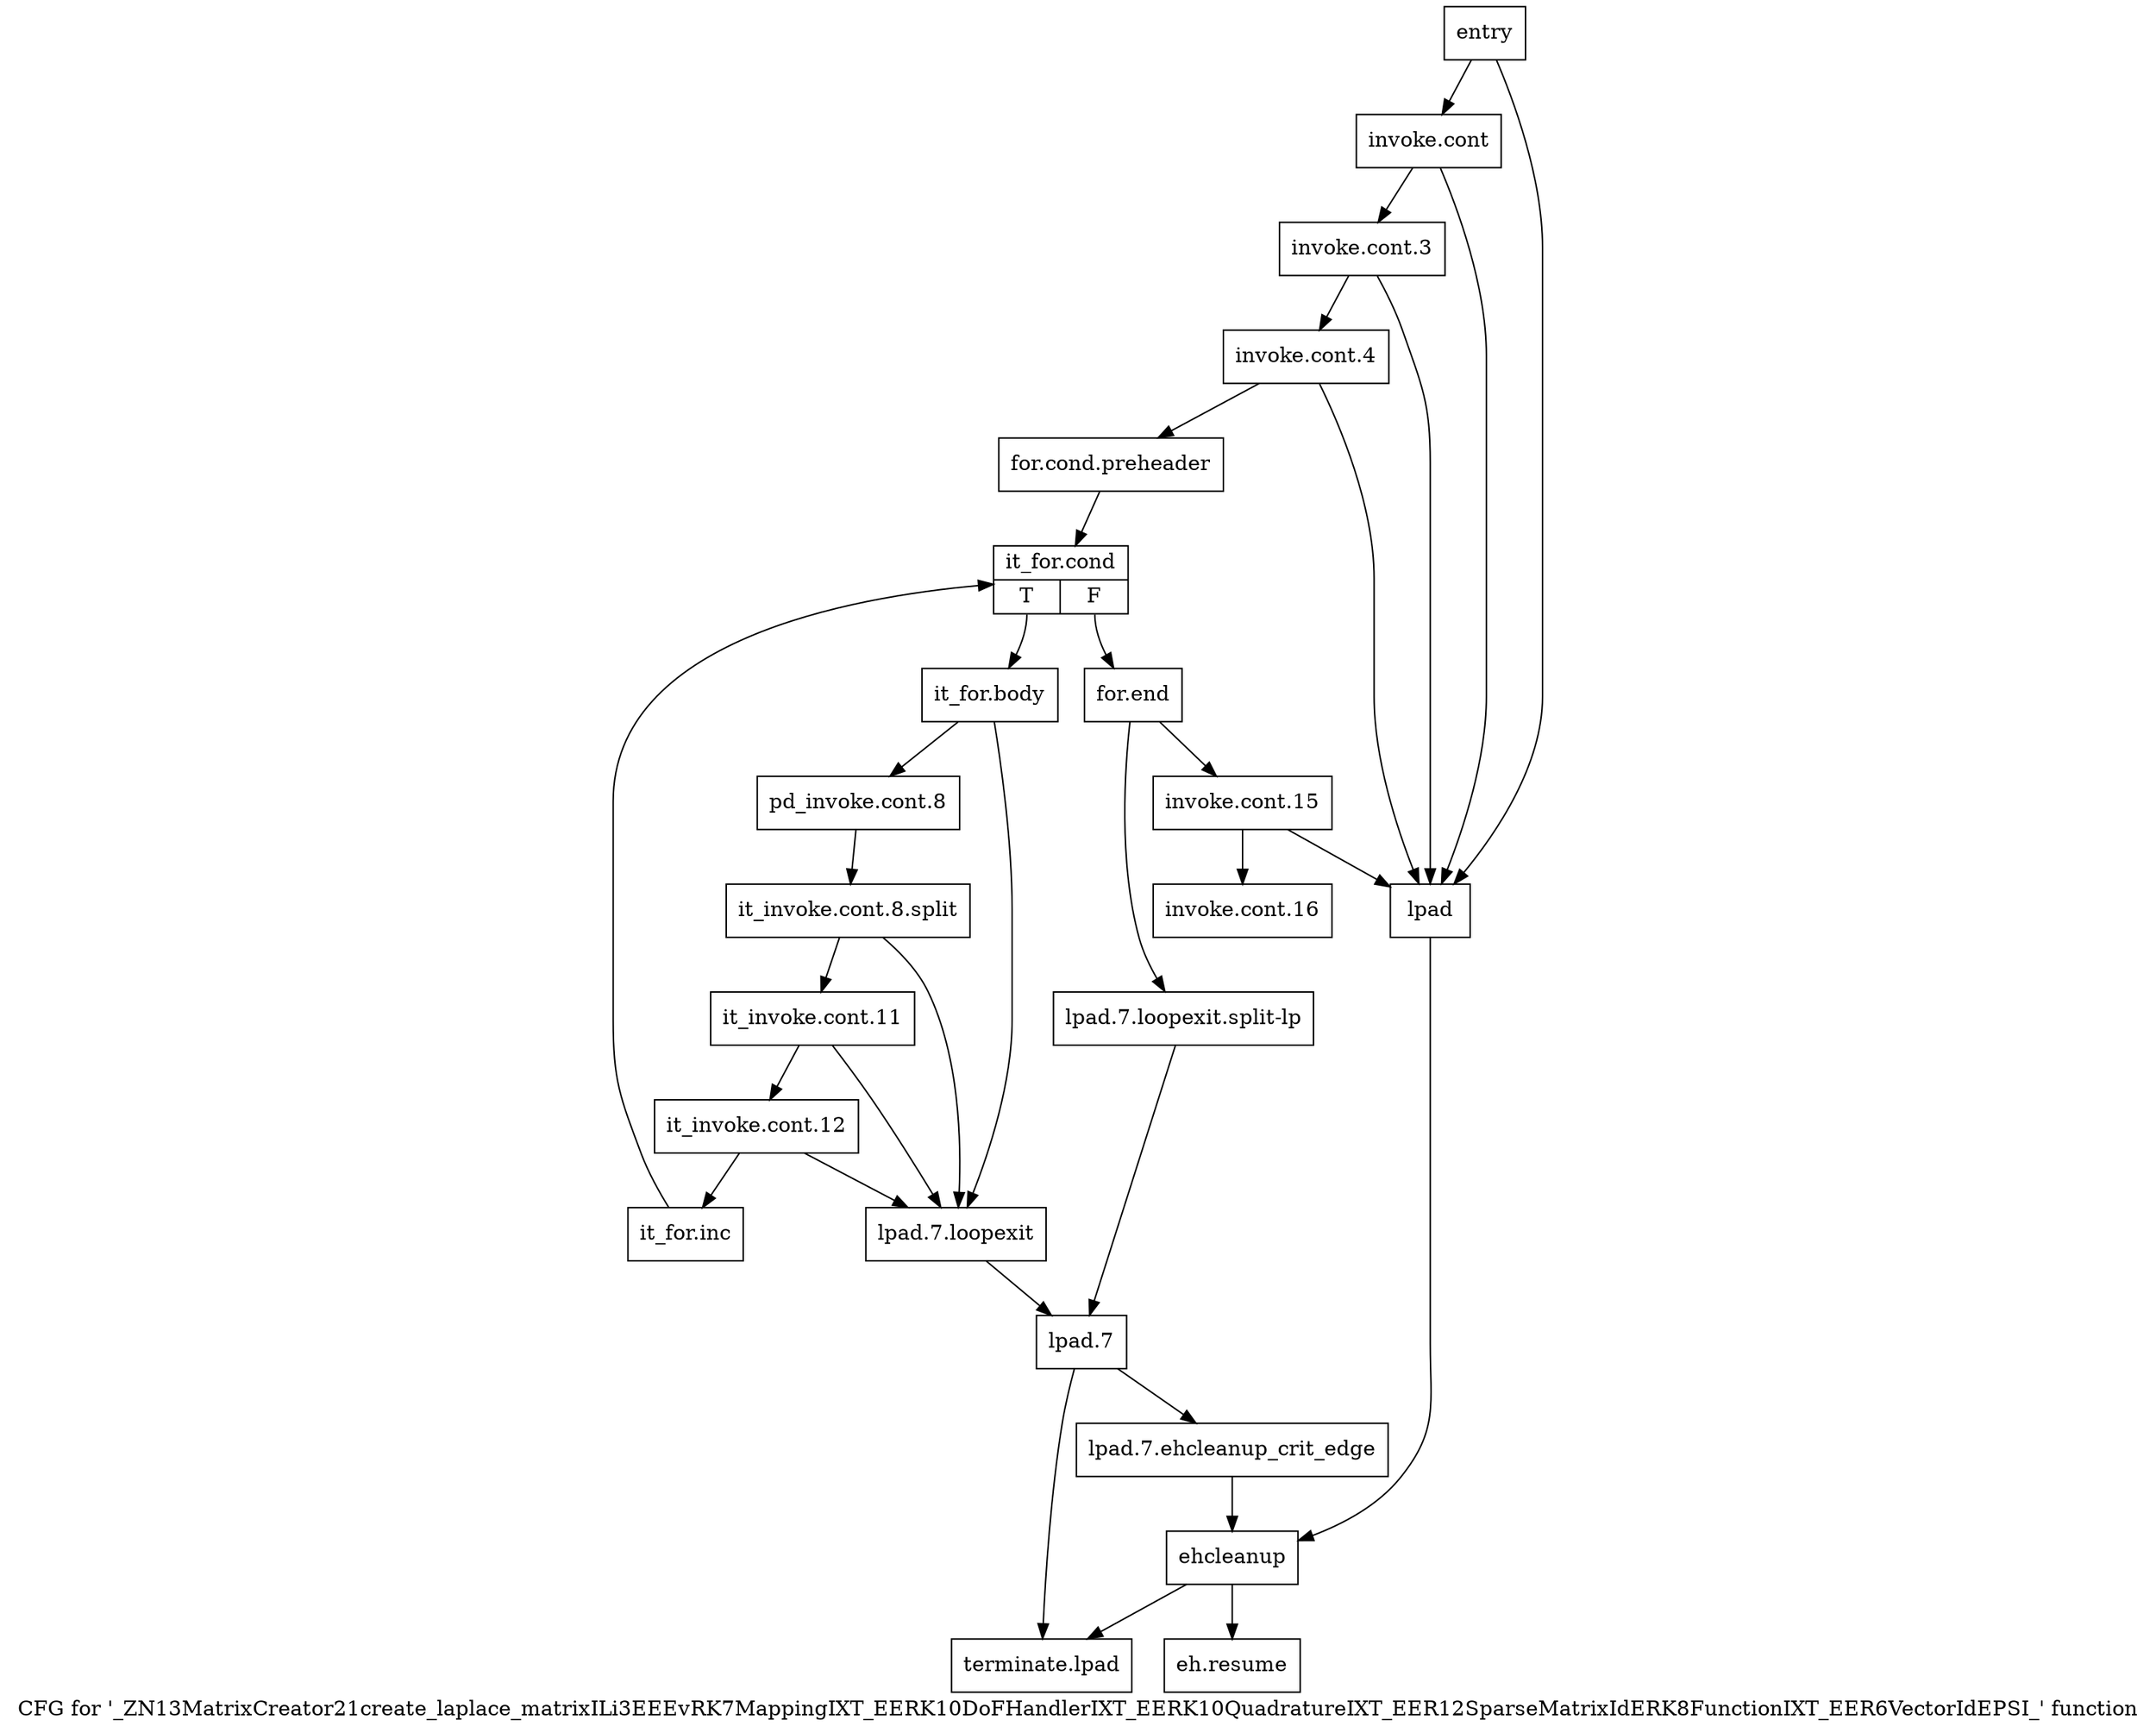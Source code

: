digraph "CFG for '_ZN13MatrixCreator21create_laplace_matrixILi3EEEvRK7MappingIXT_EERK10DoFHandlerIXT_EERK10QuadratureIXT_EER12SparseMatrixIdERK8FunctionIXT_EER6VectorIdEPSI_' function" {
	label="CFG for '_ZN13MatrixCreator21create_laplace_matrixILi3EEEvRK7MappingIXT_EERK10DoFHandlerIXT_EERK10QuadratureIXT_EER12SparseMatrixIdERK8FunctionIXT_EER6VectorIdEPSI_' function";

	Node0x614fd60 [shape=record,label="{entry}"];
	Node0x614fd60 -> Node0x614fdb0;
	Node0x614fd60 -> Node0x6150980;
	Node0x614fdb0 [shape=record,label="{invoke.cont}"];
	Node0x614fdb0 -> Node0x61506b0;
	Node0x614fdb0 -> Node0x6150980;
	Node0x61506b0 [shape=record,label="{invoke.cont.3}"];
	Node0x61506b0 -> Node0x6150700;
	Node0x61506b0 -> Node0x6150980;
	Node0x6150700 [shape=record,label="{invoke.cont.4}"];
	Node0x6150700 -> Node0x6150750;
	Node0x6150700 -> Node0x6150980;
	Node0x6150750 [shape=record,label="{for.cond.preheader}"];
	Node0x6150750 -> Node0x61507a0;
	Node0x61507a0 [shape=record,label="{it_for.cond|{<s0>T|<s1>F}}"];
	Node0x61507a0:s0 -> Node0x61507f0;
	Node0x61507a0:s1 -> Node0x6150b10;
	Node0x61507f0 [shape=record,label="{it_for.body}"];
	Node0x61507f0 -> Node0x6150840;
	Node0x61507f0 -> Node0x61509d0;
	Node0x6150840 [shape=record,label="{pd_invoke.cont.8}"];
	Node0x6150840 -> Node0xa0bbcb0;
	Node0xa0bbcb0 [shape=record,label="{it_invoke.cont.8.split}"];
	Node0xa0bbcb0 -> Node0x6150890;
	Node0xa0bbcb0 -> Node0x61509d0;
	Node0x6150890 [shape=record,label="{it_invoke.cont.11}"];
	Node0x6150890 -> Node0x61508e0;
	Node0x6150890 -> Node0x61509d0;
	Node0x61508e0 [shape=record,label="{it_invoke.cont.12}"];
	Node0x61508e0 -> Node0x6150930;
	Node0x61508e0 -> Node0x61509d0;
	Node0x6150930 [shape=record,label="{it_for.inc}"];
	Node0x6150930 -> Node0x61507a0;
	Node0x6150980 [shape=record,label="{lpad}"];
	Node0x6150980 -> Node0x6150c00;
	Node0x61509d0 [shape=record,label="{lpad.7.loopexit}"];
	Node0x61509d0 -> Node0x6150a70;
	Node0x6150a20 [shape=record,label="{lpad.7.loopexit.split-lp}"];
	Node0x6150a20 -> Node0x6150a70;
	Node0x6150a70 [shape=record,label="{lpad.7}"];
	Node0x6150a70 -> Node0x6150ac0;
	Node0x6150a70 -> Node0x6150ca0;
	Node0x6150ac0 [shape=record,label="{lpad.7.ehcleanup_crit_edge}"];
	Node0x6150ac0 -> Node0x6150c00;
	Node0x6150b10 [shape=record,label="{for.end}"];
	Node0x6150b10 -> Node0x6150b60;
	Node0x6150b10 -> Node0x6150a20;
	Node0x6150b60 [shape=record,label="{invoke.cont.15}"];
	Node0x6150b60 -> Node0x6150bb0;
	Node0x6150b60 -> Node0x6150980;
	Node0x6150bb0 [shape=record,label="{invoke.cont.16}"];
	Node0x6150c00 [shape=record,label="{ehcleanup}"];
	Node0x6150c00 -> Node0x6150c50;
	Node0x6150c00 -> Node0x6150ca0;
	Node0x6150c50 [shape=record,label="{eh.resume}"];
	Node0x6150ca0 [shape=record,label="{terminate.lpad}"];
}
